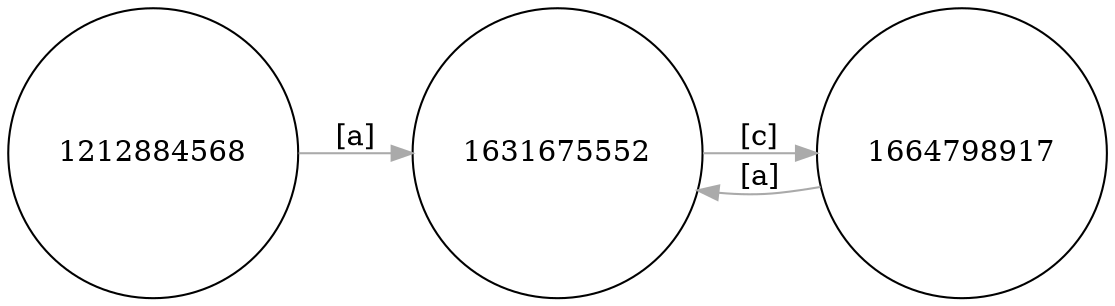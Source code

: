 digraph {
	rankdir=LR;
	start=0;
	node [style="filled"]

	0 [fillcolor="#ffffff", size="10", shape="circle", fontcolor="black", label="1212884568"];
	1 [fillcolor="#ffffff", size="10", shape="circle", fontcolor="black", label="1631675552"];
	2 [fillcolor="#ffffff", size="10", shape="circle", fontcolor="black", label="1664798917"];

	0 -> 1 [penwidth="1", color="#aaaaaa", style="solid", label="[a]"];
	1 -> 2 [penwidth="1", color="#aaaaaa", style="solid", label="[c]"];
	2 -> 1 [penwidth="1", color="#aaaaaa", style="solid", label="[a]"];
}